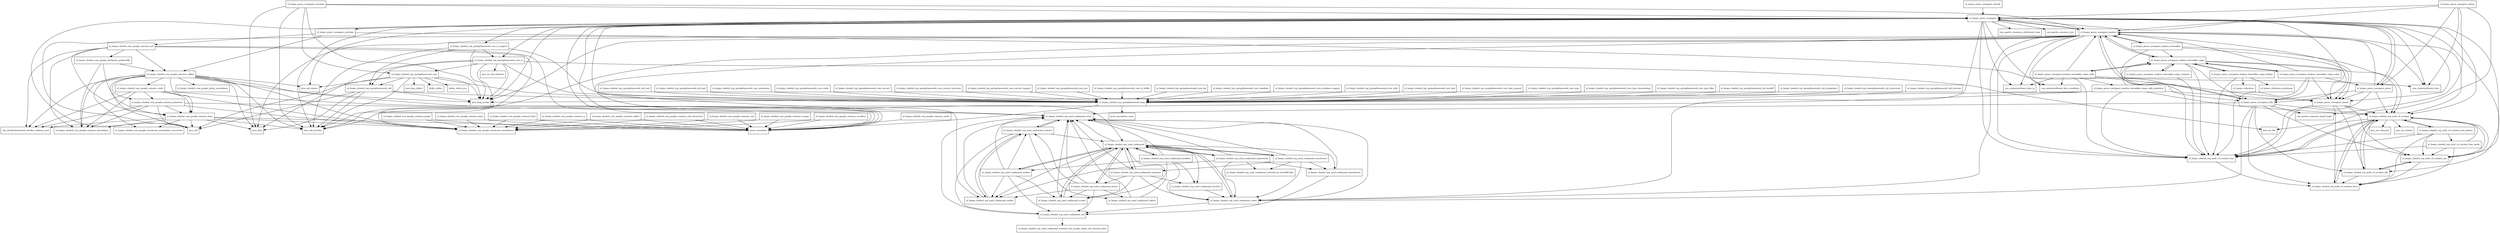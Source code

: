 digraph yauaa_5_11_package_dependencies {
  node [shape = box, fontsize=10.0];
  nl_basjes_parse_useragent -> com_esotericsoftware_kryo;
  nl_basjes_parse_useragent -> com_esotericsoftware_kryo_io;
  nl_basjes_parse_useragent -> com_esotericsoftware_kryo_serializers;
  nl_basjes_parse_useragent -> java_lang_invoke;
  nl_basjes_parse_useragent -> java_util;
  nl_basjes_parse_useragent -> java_util_function;
  nl_basjes_parse_useragent -> java_util_stream;
  nl_basjes_parse_useragent -> nl_basjes_parse_useragent_analyze;
  nl_basjes_parse_useragent -> nl_basjes_parse_useragent_calculate;
  nl_basjes_parse_useragent -> nl_basjes_parse_useragent_parse;
  nl_basjes_parse_useragent -> nl_basjes_parse_useragent_parser;
  nl_basjes_parse_useragent -> nl_basjes_parse_useragent_utils;
  nl_basjes_parse_useragent -> nl_basjes_shaded_org_antlr_v4_runtime;
  nl_basjes_parse_useragent -> nl_basjes_shaded_org_antlr_v4_runtime_atn;
  nl_basjes_parse_useragent -> nl_basjes_shaded_org_antlr_v4_runtime_dfa;
  nl_basjes_parse_useragent -> nl_basjes_shaded_org_antlr_v4_runtime_tree;
  nl_basjes_parse_useragent -> nl_basjes_shaded_org_springframework_core_io;
  nl_basjes_parse_useragent -> nl_basjes_shaded_org_springframework_core_io_support;
  nl_basjes_parse_useragent -> nl_basjes_shaded_org_yaml_snakeyaml;
  nl_basjes_parse_useragent -> nl_basjes_shaded_org_yaml_snakeyaml_error;
  nl_basjes_parse_useragent -> nl_basjes_shaded_org_yaml_snakeyaml_nodes;
  nl_basjes_parse_useragent -> nl_basjes_shaded_org_yaml_snakeyaml_reader;
  nl_basjes_parse_useragent -> org_apache_commons_collections4_map;
  nl_basjes_parse_useragent -> org_apache_commons_text;
  nl_basjes_parse_useragent_analyze -> com_esotericsoftware_kryo;
  nl_basjes_parse_useragent_analyze -> com_esotericsoftware_kryo_io;
  nl_basjes_parse_useragent_analyze -> com_esotericsoftware_kryo_serializers;
  nl_basjes_parse_useragent_analyze -> java_lang;
  nl_basjes_parse_useragent_analyze -> java_lang_invoke;
  nl_basjes_parse_useragent_analyze -> java_util;
  nl_basjes_parse_useragent_analyze -> java_util_function;
  nl_basjes_parse_useragent_analyze -> nl_basjes_parse_useragent;
  nl_basjes_parse_useragent_analyze -> nl_basjes_parse_useragent_analyze_treewalker;
  nl_basjes_parse_useragent_analyze -> nl_basjes_parse_useragent_analyze_treewalker_steps;
  nl_basjes_parse_useragent_analyze -> nl_basjes_parse_useragent_parser;
  nl_basjes_parse_useragent_analyze -> nl_basjes_parse_useragent_utils;
  nl_basjes_parse_useragent_analyze -> nl_basjes_shaded_org_antlr_v4_runtime;
  nl_basjes_parse_useragent_analyze -> nl_basjes_shaded_org_antlr_v4_runtime_tree;
  nl_basjes_parse_useragent_analyze -> nl_basjes_shaded_org_yaml_snakeyaml_error;
  nl_basjes_parse_useragent_analyze -> nl_basjes_shaded_org_yaml_snakeyaml_nodes;
  nl_basjes_parse_useragent_analyze_treewalker -> nl_basjes_parse_useragent_analyze;
  nl_basjes_parse_useragent_analyze_treewalker -> nl_basjes_parse_useragent_analyze_treewalker_steps;
  nl_basjes_parse_useragent_analyze_treewalker -> nl_basjes_parse_useragent_parser;
  nl_basjes_parse_useragent_analyze_treewalker -> nl_basjes_shaded_org_antlr_v4_runtime;
  nl_basjes_parse_useragent_analyze_treewalker -> nl_basjes_shaded_org_antlr_v4_runtime_tree;
  nl_basjes_parse_useragent_analyze_treewalker_steps -> nl_basjes_parse_useragent_analyze;
  nl_basjes_parse_useragent_analyze_treewalker_steps -> nl_basjes_parse_useragent_analyze_treewalker_steps_compare;
  nl_basjes_parse_useragent_analyze_treewalker_steps -> nl_basjes_parse_useragent_analyze_treewalker_steps_lookup;
  nl_basjes_parse_useragent_analyze_treewalker_steps -> nl_basjes_parse_useragent_analyze_treewalker_steps_value;
  nl_basjes_parse_useragent_analyze_treewalker_steps -> nl_basjes_parse_useragent_analyze_treewalker_steps_walk;
  nl_basjes_parse_useragent_analyze_treewalker_steps -> nl_basjes_parse_useragent_parser;
  nl_basjes_parse_useragent_analyze_treewalker_steps -> nl_basjes_parse_useragent_utils;
  nl_basjes_parse_useragent_analyze_treewalker_steps -> nl_basjes_shaded_org_antlr_v4_runtime;
  nl_basjes_parse_useragent_analyze_treewalker_steps -> nl_basjes_shaded_org_antlr_v4_runtime_tree;
  nl_basjes_parse_useragent_analyze_treewalker_steps_compare -> nl_basjes_parse_useragent_analyze_treewalker_steps;
  nl_basjes_parse_useragent_analyze_treewalker_steps_compare -> nl_basjes_shaded_org_antlr_v4_runtime_tree;
  nl_basjes_parse_useragent_analyze_treewalker_steps_lookup -> nl_basjes_collections;
  nl_basjes_parse_useragent_analyze_treewalker_steps_lookup -> nl_basjes_collections_prefixmap;
  nl_basjes_parse_useragent_analyze_treewalker_steps_lookup -> nl_basjes_parse_useragent_analyze_treewalker_steps;
  nl_basjes_parse_useragent_analyze_treewalker_steps_lookup -> nl_basjes_shaded_org_antlr_v4_runtime_tree;
  nl_basjes_parse_useragent_analyze_treewalker_steps_value -> nl_basjes_parse_useragent_analyze;
  nl_basjes_parse_useragent_analyze_treewalker_steps_value -> nl_basjes_parse_useragent_analyze_treewalker_steps;
  nl_basjes_parse_useragent_analyze_treewalker_steps_value -> nl_basjes_parse_useragent_parse;
  nl_basjes_parse_useragent_analyze_treewalker_steps_value -> nl_basjes_parse_useragent_parser;
  nl_basjes_parse_useragent_analyze_treewalker_steps_value -> nl_basjes_parse_useragent_utils;
  nl_basjes_parse_useragent_analyze_treewalker_steps_value -> nl_basjes_shaded_org_antlr_v4_runtime_tree;
  nl_basjes_parse_useragent_analyze_treewalker_steps_walk -> com_esotericsoftware_kryo;
  nl_basjes_parse_useragent_analyze_treewalker_steps_walk -> com_esotericsoftware_kryo_io;
  nl_basjes_parse_useragent_analyze_treewalker_steps_walk -> com_esotericsoftware_kryo_serializers;
  nl_basjes_parse_useragent_analyze_treewalker_steps_walk -> nl_basjes_parse_useragent_analyze;
  nl_basjes_parse_useragent_analyze_treewalker_steps_walk -> nl_basjes_parse_useragent_analyze_treewalker_steps;
  nl_basjes_parse_useragent_analyze_treewalker_steps_walk -> nl_basjes_parse_useragent_analyze_treewalker_steps_walk_stepdown;
  nl_basjes_parse_useragent_analyze_treewalker_steps_walk -> nl_basjes_parse_useragent_parser;
  nl_basjes_parse_useragent_analyze_treewalker_steps_walk -> nl_basjes_shaded_org_antlr_v4_runtime_tree;
  nl_basjes_parse_useragent_analyze_treewalker_steps_walk_stepdown -> java_lang_invoke;
  nl_basjes_parse_useragent_analyze_treewalker_steps_walk_stepdown -> java_util_function;
  nl_basjes_parse_useragent_analyze_treewalker_steps_walk_stepdown -> nl_basjes_parse_useragent_analyze_treewalker_steps;
  nl_basjes_parse_useragent_analyze_treewalker_steps_walk_stepdown -> nl_basjes_parse_useragent_parser;
  nl_basjes_parse_useragent_analyze_treewalker_steps_walk_stepdown -> nl_basjes_shaded_org_antlr_v4_runtime;
  nl_basjes_parse_useragent_analyze_treewalker_steps_walk_stepdown -> nl_basjes_shaded_org_antlr_v4_runtime_tree;
  nl_basjes_parse_useragent_annotate -> java_lang;
  nl_basjes_parse_useragent_annotate -> java_lang_invoke;
  nl_basjes_parse_useragent_annotate -> java_util_function;
  nl_basjes_parse_useragent_annotate -> nl_basjes_parse_useragent;
  nl_basjes_parse_useragent_annotate -> nl_basjes_parse_useragent_analyze;
  nl_basjes_parse_useragent_annotate -> nl_basjes_shaded_org_springframework_core;
  nl_basjes_parse_useragent_calculate -> nl_basjes_parse_useragent;
  nl_basjes_parse_useragent_calculate -> nl_basjes_parse_useragent_utils;
  nl_basjes_parse_useragent_calculate -> nl_basjes_shaded_com_google_common_collect;
  nl_basjes_parse_useragent_calculate -> nl_basjes_shaded_com_google_common_net;
  nl_basjes_parse_useragent_classify -> nl_basjes_parse_useragent;
  nl_basjes_parse_useragent_debug -> com_esotericsoftware_kryo;
  nl_basjes_parse_useragent_debug -> nl_basjes_parse_useragent;
  nl_basjes_parse_useragent_debug -> nl_basjes_parse_useragent_analyze;
  nl_basjes_parse_useragent_debug -> nl_basjes_parse_useragent_parse;
  nl_basjes_parse_useragent_debug -> nl_basjes_shaded_org_antlr_v4_runtime_tree;
  nl_basjes_parse_useragent_debug -> org_apache_commons_lang3_tuple;
  nl_basjes_parse_useragent_parse -> nl_basjes_parse_useragent;
  nl_basjes_parse_useragent_parse -> nl_basjes_parse_useragent_analyze;
  nl_basjes_parse_useragent_parse -> nl_basjes_parse_useragent_parser;
  nl_basjes_parse_useragent_parse -> nl_basjes_parse_useragent_utils;
  nl_basjes_parse_useragent_parse -> nl_basjes_shaded_org_antlr_v4_runtime;
  nl_basjes_parse_useragent_parse -> nl_basjes_shaded_org_antlr_v4_runtime_tree;
  nl_basjes_parse_useragent_parser -> nl_basjes_shaded_org_antlr_v4_runtime;
  nl_basjes_parse_useragent_parser -> nl_basjes_shaded_org_antlr_v4_runtime_atn;
  nl_basjes_parse_useragent_parser -> nl_basjes_shaded_org_antlr_v4_runtime_dfa;
  nl_basjes_parse_useragent_parser -> nl_basjes_shaded_org_antlr_v4_runtime_misc;
  nl_basjes_parse_useragent_parser -> nl_basjes_shaded_org_antlr_v4_runtime_tree;
  nl_basjes_parse_useragent_utils -> nl_basjes_parse_useragent_analyze;
  nl_basjes_parse_useragent_utils -> nl_basjes_shaded_org_antlr_v4_runtime;
  nl_basjes_parse_useragent_utils -> nl_basjes_shaded_org_antlr_v4_runtime_atn;
  nl_basjes_parse_useragent_utils -> nl_basjes_shaded_org_antlr_v4_runtime_dfa;
  nl_basjes_parse_useragent_utils -> nl_basjes_shaded_org_antlr_v4_runtime_misc;
  nl_basjes_parse_useragent_utils -> nl_basjes_shaded_org_yaml_snakeyaml_error;
  nl_basjes_parse_useragent_utils -> nl_basjes_shaded_org_yaml_snakeyaml_nodes;
  nl_basjes_parse_useragent_utils -> org_apache_commons_lang3_tuple;
  nl_basjes_shaded_com_google_common_base -> java_lang;
  nl_basjes_shaded_com_google_common_base -> java_util;
  nl_basjes_shaded_com_google_common_base -> java_util_function;
  nl_basjes_shaded_com_google_common_base -> javax_annotation;
  nl_basjes_shaded_com_google_common_base -> nl_basjes_shaded_com_google_common_annotations;
  nl_basjes_shaded_com_google_common_base -> nl_basjes_shaded_com_google_errorprone_annotations;
  nl_basjes_shaded_com_google_common_base -> nl_basjes_shaded_com_google_errorprone_annotations_concurrent;
  nl_basjes_shaded_com_google_common_base -> org_checkerframework_checker_nullness_qual;
  nl_basjes_shaded_com_google_common_cache -> javax_annotation;
  nl_basjes_shaded_com_google_common_collect -> java_lang;
  nl_basjes_shaded_com_google_common_collect -> java_lang_invoke;
  nl_basjes_shaded_com_google_common_collect -> java_util;
  nl_basjes_shaded_com_google_common_collect -> java_util_function;
  nl_basjes_shaded_com_google_common_collect -> java_util_stream;
  nl_basjes_shaded_com_google_common_collect -> javax_annotation;
  nl_basjes_shaded_com_google_common_collect -> nl_basjes_shaded_com_google_common_annotations;
  nl_basjes_shaded_com_google_common_collect -> nl_basjes_shaded_com_google_common_base;
  nl_basjes_shaded_com_google_common_collect -> nl_basjes_shaded_com_google_common_math;
  nl_basjes_shaded_com_google_common_collect -> nl_basjes_shaded_com_google_common_primitives;
  nl_basjes_shaded_com_google_common_collect -> nl_basjes_shaded_com_google_errorprone_annotations;
  nl_basjes_shaded_com_google_common_collect -> nl_basjes_shaded_com_google_errorprone_annotations_concurrent;
  nl_basjes_shaded_com_google_common_collect -> nl_basjes_shaded_com_google_j2objc_annotations;
  nl_basjes_shaded_com_google_common_collect -> org_checkerframework_checker_nullness_qual;
  nl_basjes_shaded_com_google_common_escape -> javax_annotation;
  nl_basjes_shaded_com_google_common_escape -> nl_basjes_shaded_com_google_errorprone_annotations;
  nl_basjes_shaded_com_google_common_eventbus -> javax_annotation;
  nl_basjes_shaded_com_google_common_eventbus -> nl_basjes_shaded_com_google_errorprone_annotations;
  nl_basjes_shaded_com_google_common_graph -> javax_annotation;
  nl_basjes_shaded_com_google_common_graph -> nl_basjes_shaded_com_google_errorprone_annotations;
  nl_basjes_shaded_com_google_common_hash -> javax_annotation;
  nl_basjes_shaded_com_google_common_hash -> nl_basjes_shaded_com_google_errorprone_annotations;
  nl_basjes_shaded_com_google_common_html -> javax_annotation;
  nl_basjes_shaded_com_google_common_html -> nl_basjes_shaded_com_google_errorprone_annotations;
  nl_basjes_shaded_com_google_common_io -> javax_annotation;
  nl_basjes_shaded_com_google_common_io -> nl_basjes_shaded_com_google_errorprone_annotations;
  nl_basjes_shaded_com_google_common_math -> javax_annotation;
  nl_basjes_shaded_com_google_common_math -> nl_basjes_shaded_com_google_common_annotations;
  nl_basjes_shaded_com_google_common_math -> nl_basjes_shaded_com_google_common_base;
  nl_basjes_shaded_com_google_common_math -> nl_basjes_shaded_com_google_common_primitives;
  nl_basjes_shaded_com_google_common_math -> nl_basjes_shaded_com_google_errorprone_annotations;
  nl_basjes_shaded_com_google_common_math -> org_checkerframework_checker_nullness_qual;
  nl_basjes_shaded_com_google_common_net -> javax_annotation;
  nl_basjes_shaded_com_google_common_net -> nl_basjes_shaded_com_google_common_annotations;
  nl_basjes_shaded_com_google_common_net -> nl_basjes_shaded_com_google_common_base;
  nl_basjes_shaded_com_google_common_net -> nl_basjes_shaded_com_google_common_collect;
  nl_basjes_shaded_com_google_common_net -> nl_basjes_shaded_com_google_errorprone_annotations;
  nl_basjes_shaded_com_google_common_net -> nl_basjes_shaded_com_google_thirdparty_publicsuffix;
  nl_basjes_shaded_com_google_common_net -> org_checkerframework_checker_nullness_qual;
  nl_basjes_shaded_com_google_common_primitives -> java_util;
  nl_basjes_shaded_com_google_common_primitives -> javax_annotation;
  nl_basjes_shaded_com_google_common_primitives -> nl_basjes_shaded_com_google_common_annotations;
  nl_basjes_shaded_com_google_common_primitives -> nl_basjes_shaded_com_google_common_base;
  nl_basjes_shaded_com_google_common_primitives -> nl_basjes_shaded_com_google_errorprone_annotations;
  nl_basjes_shaded_com_google_common_primitives -> org_checkerframework_checker_nullness_qual;
  nl_basjes_shaded_com_google_common_reflect -> javax_annotation;
  nl_basjes_shaded_com_google_common_reflect -> nl_basjes_shaded_com_google_errorprone_annotations;
  nl_basjes_shaded_com_google_common_util_concurrent -> javax_annotation;
  nl_basjes_shaded_com_google_common_util_concurrent -> nl_basjes_shaded_com_google_errorprone_annotations;
  nl_basjes_shaded_com_google_common_xml -> javax_annotation;
  nl_basjes_shaded_com_google_common_xml -> nl_basjes_shaded_com_google_errorprone_annotations;
  nl_basjes_shaded_com_google_thirdparty_publicsuffix -> nl_basjes_shaded_com_google_common_annotations;
  nl_basjes_shaded_com_google_thirdparty_publicsuffix -> nl_basjes_shaded_com_google_common_base;
  nl_basjes_shaded_com_google_thirdparty_publicsuffix -> nl_basjes_shaded_com_google_common_collect;
  nl_basjes_shaded_org_antlr_v4_runtime -> java_nio_channels;
  nl_basjes_shaded_org_antlr_v4_runtime -> java_nio_charset;
  nl_basjes_shaded_org_antlr_v4_runtime -> java_nio_file;
  nl_basjes_shaded_org_antlr_v4_runtime -> nl_basjes_shaded_org_antlr_v4_runtime_atn;
  nl_basjes_shaded_org_antlr_v4_runtime -> nl_basjes_shaded_org_antlr_v4_runtime_dfa;
  nl_basjes_shaded_org_antlr_v4_runtime -> nl_basjes_shaded_org_antlr_v4_runtime_misc;
  nl_basjes_shaded_org_antlr_v4_runtime -> nl_basjes_shaded_org_antlr_v4_runtime_tree;
  nl_basjes_shaded_org_antlr_v4_runtime -> nl_basjes_shaded_org_antlr_v4_runtime_tree_pattern;
  nl_basjes_shaded_org_antlr_v4_runtime_atn -> nl_basjes_shaded_org_antlr_v4_runtime;
  nl_basjes_shaded_org_antlr_v4_runtime_atn -> nl_basjes_shaded_org_antlr_v4_runtime_dfa;
  nl_basjes_shaded_org_antlr_v4_runtime_atn -> nl_basjes_shaded_org_antlr_v4_runtime_misc;
  nl_basjes_shaded_org_antlr_v4_runtime_dfa -> nl_basjes_shaded_org_antlr_v4_runtime;
  nl_basjes_shaded_org_antlr_v4_runtime_dfa -> nl_basjes_shaded_org_antlr_v4_runtime_atn;
  nl_basjes_shaded_org_antlr_v4_runtime_dfa -> nl_basjes_shaded_org_antlr_v4_runtime_misc;
  nl_basjes_shaded_org_antlr_v4_runtime_misc -> nl_basjes_shaded_org_antlr_v4_runtime;
  nl_basjes_shaded_org_antlr_v4_runtime_tree -> nl_basjes_shaded_org_antlr_v4_runtime;
  nl_basjes_shaded_org_antlr_v4_runtime_tree -> nl_basjes_shaded_org_antlr_v4_runtime_misc;
  nl_basjes_shaded_org_antlr_v4_runtime_tree_pattern -> nl_basjes_shaded_org_antlr_v4_runtime;
  nl_basjes_shaded_org_antlr_v4_runtime_tree_pattern -> nl_basjes_shaded_org_antlr_v4_runtime_atn;
  nl_basjes_shaded_org_antlr_v4_runtime_tree_pattern -> nl_basjes_shaded_org_antlr_v4_runtime_misc;
  nl_basjes_shaded_org_antlr_v4_runtime_tree_pattern -> nl_basjes_shaded_org_antlr_v4_runtime_tree;
  nl_basjes_shaded_org_antlr_v4_runtime_tree_pattern -> nl_basjes_shaded_org_antlr_v4_runtime_tree_xpath;
  nl_basjes_shaded_org_antlr_v4_runtime_tree_xpath -> nl_basjes_shaded_org_antlr_v4_runtime;
  nl_basjes_shaded_org_antlr_v4_runtime_tree_xpath -> nl_basjes_shaded_org_antlr_v4_runtime_atn;
  nl_basjes_shaded_org_antlr_v4_runtime_tree_xpath -> nl_basjes_shaded_org_antlr_v4_runtime_misc;
  nl_basjes_shaded_org_antlr_v4_runtime_tree_xpath -> nl_basjes_shaded_org_antlr_v4_runtime_tree;
  nl_basjes_shaded_org_springframework_core -> java_lang_invoke;
  nl_basjes_shaded_org_springframework_core -> java_lang_reflect;
  nl_basjes_shaded_org_springframework_core -> java_util;
  nl_basjes_shaded_org_springframework_core -> java_util_function;
  nl_basjes_shaded_org_springframework_core -> java_util_stream;
  nl_basjes_shaded_org_springframework_core -> kotlin_reflect;
  nl_basjes_shaded_org_springframework_core -> kotlin_reflect_jvm;
  nl_basjes_shaded_org_springframework_core -> nl_basjes_shaded_org_springframework_lang;
  nl_basjes_shaded_org_springframework_core -> nl_basjes_shaded_org_springframework_util;
  nl_basjes_shaded_org_springframework_core_annotation -> nl_basjes_shaded_org_springframework_lang;
  nl_basjes_shaded_org_springframework_core_codec -> nl_basjes_shaded_org_springframework_lang;
  nl_basjes_shaded_org_springframework_core_convert -> nl_basjes_shaded_org_springframework_lang;
  nl_basjes_shaded_org_springframework_core_convert_converter -> nl_basjes_shaded_org_springframework_lang;
  nl_basjes_shaded_org_springframework_core_convert_support -> nl_basjes_shaded_org_springframework_lang;
  nl_basjes_shaded_org_springframework_core_env -> nl_basjes_shaded_org_springframework_lang;
  nl_basjes_shaded_org_springframework_core_io -> java_lang;
  nl_basjes_shaded_org_springframework_core_io -> java_lang_invoke;
  nl_basjes_shaded_org_springframework_core_io -> java_nio_file;
  nl_basjes_shaded_org_springframework_core_io -> java_nio_file_attribute;
  nl_basjes_shaded_org_springframework_core_io -> java_util_function;
  nl_basjes_shaded_org_springframework_core_io -> nl_basjes_shaded_org_springframework_core;
  nl_basjes_shaded_org_springframework_core_io -> nl_basjes_shaded_org_springframework_lang;
  nl_basjes_shaded_org_springframework_core_io -> nl_basjes_shaded_org_springframework_util;
  nl_basjes_shaded_org_springframework_core_io_buffer -> nl_basjes_shaded_org_springframework_lang;
  nl_basjes_shaded_org_springframework_core_io_support -> java_lang_invoke;
  nl_basjes_shaded_org_springframework_core_io_support -> java_util_function;
  nl_basjes_shaded_org_springframework_core_io_support -> nl_basjes_shaded_org_springframework_core_io;
  nl_basjes_shaded_org_springframework_core_io_support -> nl_basjes_shaded_org_springframework_lang;
  nl_basjes_shaded_org_springframework_core_io_support -> nl_basjes_shaded_org_springframework_util;
  nl_basjes_shaded_org_springframework_core_log -> nl_basjes_shaded_org_springframework_lang;
  nl_basjes_shaded_org_springframework_core_serializer -> nl_basjes_shaded_org_springframework_lang;
  nl_basjes_shaded_org_springframework_core_serializer_support -> nl_basjes_shaded_org_springframework_lang;
  nl_basjes_shaded_org_springframework_core_style -> nl_basjes_shaded_org_springframework_lang;
  nl_basjes_shaded_org_springframework_core_task -> nl_basjes_shaded_org_springframework_lang;
  nl_basjes_shaded_org_springframework_core_task_support -> nl_basjes_shaded_org_springframework_lang;
  nl_basjes_shaded_org_springframework_core_type -> nl_basjes_shaded_org_springframework_lang;
  nl_basjes_shaded_org_springframework_core_type_classreading -> nl_basjes_shaded_org_springframework_lang;
  nl_basjes_shaded_org_springframework_core_type_filter -> nl_basjes_shaded_org_springframework_lang;
  nl_basjes_shaded_org_springframework_lang -> javax_annotation;
  nl_basjes_shaded_org_springframework_lang -> javax_annotation_meta;
  nl_basjes_shaded_org_springframework_util -> java_lang;
  nl_basjes_shaded_org_springframework_util -> java_lang_invoke;
  nl_basjes_shaded_org_springframework_util -> java_util;
  nl_basjes_shaded_org_springframework_util -> java_util_function;
  nl_basjes_shaded_org_springframework_util -> nl_basjes_shaded_org_springframework_lang;
  nl_basjes_shaded_org_springframework_util_backoff -> nl_basjes_shaded_org_springframework_lang;
  nl_basjes_shaded_org_springframework_util_comparator -> nl_basjes_shaded_org_springframework_lang;
  nl_basjes_shaded_org_springframework_util_concurrent -> nl_basjes_shaded_org_springframework_lang;
  nl_basjes_shaded_org_springframework_util_function -> nl_basjes_shaded_org_springframework_lang;
  nl_basjes_shaded_org_springframework_util_unit -> nl_basjes_shaded_org_springframework_lang;
  nl_basjes_shaded_org_springframework_util_xml -> nl_basjes_shaded_org_springframework_lang;
  nl_basjes_shaded_org_yaml_snakeyaml -> nl_basjes_shaded_org_yaml_snakeyaml_composer;
  nl_basjes_shaded_org_yaml_snakeyaml -> nl_basjes_shaded_org_yaml_snakeyaml_constructor;
  nl_basjes_shaded_org_yaml_snakeyaml -> nl_basjes_shaded_org_yaml_snakeyaml_emitter;
  nl_basjes_shaded_org_yaml_snakeyaml -> nl_basjes_shaded_org_yaml_snakeyaml_error;
  nl_basjes_shaded_org_yaml_snakeyaml -> nl_basjes_shaded_org_yaml_snakeyaml_events;
  nl_basjes_shaded_org_yaml_snakeyaml -> nl_basjes_shaded_org_yaml_snakeyaml_introspector;
  nl_basjes_shaded_org_yaml_snakeyaml -> nl_basjes_shaded_org_yaml_snakeyaml_nodes;
  nl_basjes_shaded_org_yaml_snakeyaml -> nl_basjes_shaded_org_yaml_snakeyaml_parser;
  nl_basjes_shaded_org_yaml_snakeyaml -> nl_basjes_shaded_org_yaml_snakeyaml_reader;
  nl_basjes_shaded_org_yaml_snakeyaml -> nl_basjes_shaded_org_yaml_snakeyaml_representer;
  nl_basjes_shaded_org_yaml_snakeyaml -> nl_basjes_shaded_org_yaml_snakeyaml_resolver;
  nl_basjes_shaded_org_yaml_snakeyaml -> nl_basjes_shaded_org_yaml_snakeyaml_serializer;
  nl_basjes_shaded_org_yaml_snakeyaml_composer -> nl_basjes_shaded_org_yaml_snakeyaml;
  nl_basjes_shaded_org_yaml_snakeyaml_composer -> nl_basjes_shaded_org_yaml_snakeyaml_error;
  nl_basjes_shaded_org_yaml_snakeyaml_composer -> nl_basjes_shaded_org_yaml_snakeyaml_events;
  nl_basjes_shaded_org_yaml_snakeyaml_composer -> nl_basjes_shaded_org_yaml_snakeyaml_nodes;
  nl_basjes_shaded_org_yaml_snakeyaml_composer -> nl_basjes_shaded_org_yaml_snakeyaml_parser;
  nl_basjes_shaded_org_yaml_snakeyaml_composer -> nl_basjes_shaded_org_yaml_snakeyaml_resolver;
  nl_basjes_shaded_org_yaml_snakeyaml_constructor -> nl_basjes_shaded_org_yaml_snakeyaml;
  nl_basjes_shaded_org_yaml_snakeyaml_constructor -> nl_basjes_shaded_org_yaml_snakeyaml_composer;
  nl_basjes_shaded_org_yaml_snakeyaml_constructor -> nl_basjes_shaded_org_yaml_snakeyaml_error;
  nl_basjes_shaded_org_yaml_snakeyaml_constructor -> nl_basjes_shaded_org_yaml_snakeyaml_external_biz_base64Coder;
  nl_basjes_shaded_org_yaml_snakeyaml_constructor -> nl_basjes_shaded_org_yaml_snakeyaml_introspector;
  nl_basjes_shaded_org_yaml_snakeyaml_constructor -> nl_basjes_shaded_org_yaml_snakeyaml_nodes;
  nl_basjes_shaded_org_yaml_snakeyaml_emitter -> nl_basjes_shaded_org_yaml_snakeyaml;
  nl_basjes_shaded_org_yaml_snakeyaml_emitter -> nl_basjes_shaded_org_yaml_snakeyaml_error;
  nl_basjes_shaded_org_yaml_snakeyaml_emitter -> nl_basjes_shaded_org_yaml_snakeyaml_events;
  nl_basjes_shaded_org_yaml_snakeyaml_emitter -> nl_basjes_shaded_org_yaml_snakeyaml_reader;
  nl_basjes_shaded_org_yaml_snakeyaml_emitter -> nl_basjes_shaded_org_yaml_snakeyaml_scanner;
  nl_basjes_shaded_org_yaml_snakeyaml_emitter -> nl_basjes_shaded_org_yaml_snakeyaml_util;
  nl_basjes_shaded_org_yaml_snakeyaml_error -> nl_basjes_shaded_org_yaml_snakeyaml_scanner;
  nl_basjes_shaded_org_yaml_snakeyaml_events -> nl_basjes_shaded_org_yaml_snakeyaml;
  nl_basjes_shaded_org_yaml_snakeyaml_events -> nl_basjes_shaded_org_yaml_snakeyaml_error;
  nl_basjes_shaded_org_yaml_snakeyaml_introspector -> nl_basjes_shaded_org_yaml_snakeyaml_error;
  nl_basjes_shaded_org_yaml_snakeyaml_introspector -> nl_basjes_shaded_org_yaml_snakeyaml_util;
  nl_basjes_shaded_org_yaml_snakeyaml_nodes -> nl_basjes_shaded_org_yaml_snakeyaml;
  nl_basjes_shaded_org_yaml_snakeyaml_nodes -> nl_basjes_shaded_org_yaml_snakeyaml_error;
  nl_basjes_shaded_org_yaml_snakeyaml_nodes -> nl_basjes_shaded_org_yaml_snakeyaml_util;
  nl_basjes_shaded_org_yaml_snakeyaml_parser -> nl_basjes_shaded_org_yaml_snakeyaml;
  nl_basjes_shaded_org_yaml_snakeyaml_parser -> nl_basjes_shaded_org_yaml_snakeyaml_error;
  nl_basjes_shaded_org_yaml_snakeyaml_parser -> nl_basjes_shaded_org_yaml_snakeyaml_events;
  nl_basjes_shaded_org_yaml_snakeyaml_parser -> nl_basjes_shaded_org_yaml_snakeyaml_reader;
  nl_basjes_shaded_org_yaml_snakeyaml_parser -> nl_basjes_shaded_org_yaml_snakeyaml_scanner;
  nl_basjes_shaded_org_yaml_snakeyaml_parser -> nl_basjes_shaded_org_yaml_snakeyaml_tokens;
  nl_basjes_shaded_org_yaml_snakeyaml_parser -> nl_basjes_shaded_org_yaml_snakeyaml_util;
  nl_basjes_shaded_org_yaml_snakeyaml_reader -> nl_basjes_shaded_org_yaml_snakeyaml_error;
  nl_basjes_shaded_org_yaml_snakeyaml_reader -> nl_basjes_shaded_org_yaml_snakeyaml_scanner;
  nl_basjes_shaded_org_yaml_snakeyaml_representer -> nl_basjes_shaded_org_yaml_snakeyaml;
  nl_basjes_shaded_org_yaml_snakeyaml_representer -> nl_basjes_shaded_org_yaml_snakeyaml_error;
  nl_basjes_shaded_org_yaml_snakeyaml_representer -> nl_basjes_shaded_org_yaml_snakeyaml_external_biz_base64Coder;
  nl_basjes_shaded_org_yaml_snakeyaml_representer -> nl_basjes_shaded_org_yaml_snakeyaml_introspector;
  nl_basjes_shaded_org_yaml_snakeyaml_representer -> nl_basjes_shaded_org_yaml_snakeyaml_nodes;
  nl_basjes_shaded_org_yaml_snakeyaml_representer -> nl_basjes_shaded_org_yaml_snakeyaml_reader;
  nl_basjes_shaded_org_yaml_snakeyaml_resolver -> nl_basjes_shaded_org_yaml_snakeyaml_nodes;
  nl_basjes_shaded_org_yaml_snakeyaml_scanner -> nl_basjes_shaded_org_yaml_snakeyaml;
  nl_basjes_shaded_org_yaml_snakeyaml_scanner -> nl_basjes_shaded_org_yaml_snakeyaml_error;
  nl_basjes_shaded_org_yaml_snakeyaml_scanner -> nl_basjes_shaded_org_yaml_snakeyaml_reader;
  nl_basjes_shaded_org_yaml_snakeyaml_scanner -> nl_basjes_shaded_org_yaml_snakeyaml_tokens;
  nl_basjes_shaded_org_yaml_snakeyaml_scanner -> nl_basjes_shaded_org_yaml_snakeyaml_util;
  nl_basjes_shaded_org_yaml_snakeyaml_serializer -> nl_basjes_shaded_org_yaml_snakeyaml;
  nl_basjes_shaded_org_yaml_snakeyaml_serializer -> nl_basjes_shaded_org_yaml_snakeyaml_emitter;
  nl_basjes_shaded_org_yaml_snakeyaml_serializer -> nl_basjes_shaded_org_yaml_snakeyaml_error;
  nl_basjes_shaded_org_yaml_snakeyaml_serializer -> nl_basjes_shaded_org_yaml_snakeyaml_events;
  nl_basjes_shaded_org_yaml_snakeyaml_serializer -> nl_basjes_shaded_org_yaml_snakeyaml_nodes;
  nl_basjes_shaded_org_yaml_snakeyaml_serializer -> nl_basjes_shaded_org_yaml_snakeyaml_resolver;
  nl_basjes_shaded_org_yaml_snakeyaml_tokens -> nl_basjes_shaded_org_yaml_snakeyaml;
  nl_basjes_shaded_org_yaml_snakeyaml_tokens -> nl_basjes_shaded_org_yaml_snakeyaml_error;
  nl_basjes_shaded_org_yaml_snakeyaml_util -> nl_basjes_shaded_org_yaml_snakeyaml_error;
  nl_basjes_shaded_org_yaml_snakeyaml_util -> nl_basjes_shaded_org_yaml_snakeyaml_external_com_google_gdata_util_common_base;
}
